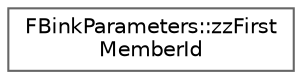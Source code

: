 digraph "Graphical Class Hierarchy"
{
 // INTERACTIVE_SVG=YES
 // LATEX_PDF_SIZE
  bgcolor="transparent";
  edge [fontname=Helvetica,fontsize=10,labelfontname=Helvetica,labelfontsize=10];
  node [fontname=Helvetica,fontsize=10,shape=box,height=0.2,width=0.4];
  rankdir="LR";
  Node0 [id="Node000000",label="FBinkParameters::zzFirst\lMemberId",height=0.2,width=0.4,color="grey40", fillcolor="white", style="filled",URL="$db/d42/structFBinkParameters_1_1zzFirstMemberId.html",tooltip=" "];
}
